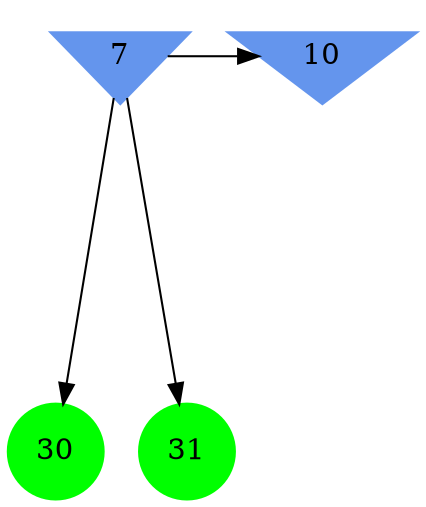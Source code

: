 digraph brain {
	ranksep=2.0;
	7 [shape=invtriangle,style=filled,color=cornflowerblue];
	10 [shape=invtriangle,style=filled,color=cornflowerblue];
	30 [shape=circle,style=filled,color=green];
	31 [shape=circle,style=filled,color=green];
	7	->	31;
	7	->	10;
	7	->	30;
	{ rank=same; 7; 10; }
	{ rank=same; }
	{ rank=same; 30; 31; }
}
